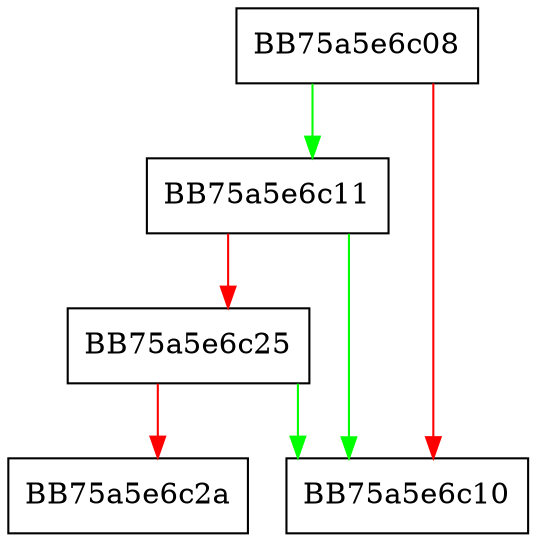 digraph release {
  node [shape="box"];
  graph [splines=ortho];
  BB75a5e6c08 -> BB75a5e6c11 [color="green"];
  BB75a5e6c08 -> BB75a5e6c10 [color="red"];
  BB75a5e6c11 -> BB75a5e6c10 [color="green"];
  BB75a5e6c11 -> BB75a5e6c25 [color="red"];
  BB75a5e6c25 -> BB75a5e6c10 [color="green"];
  BB75a5e6c25 -> BB75a5e6c2a [color="red"];
}